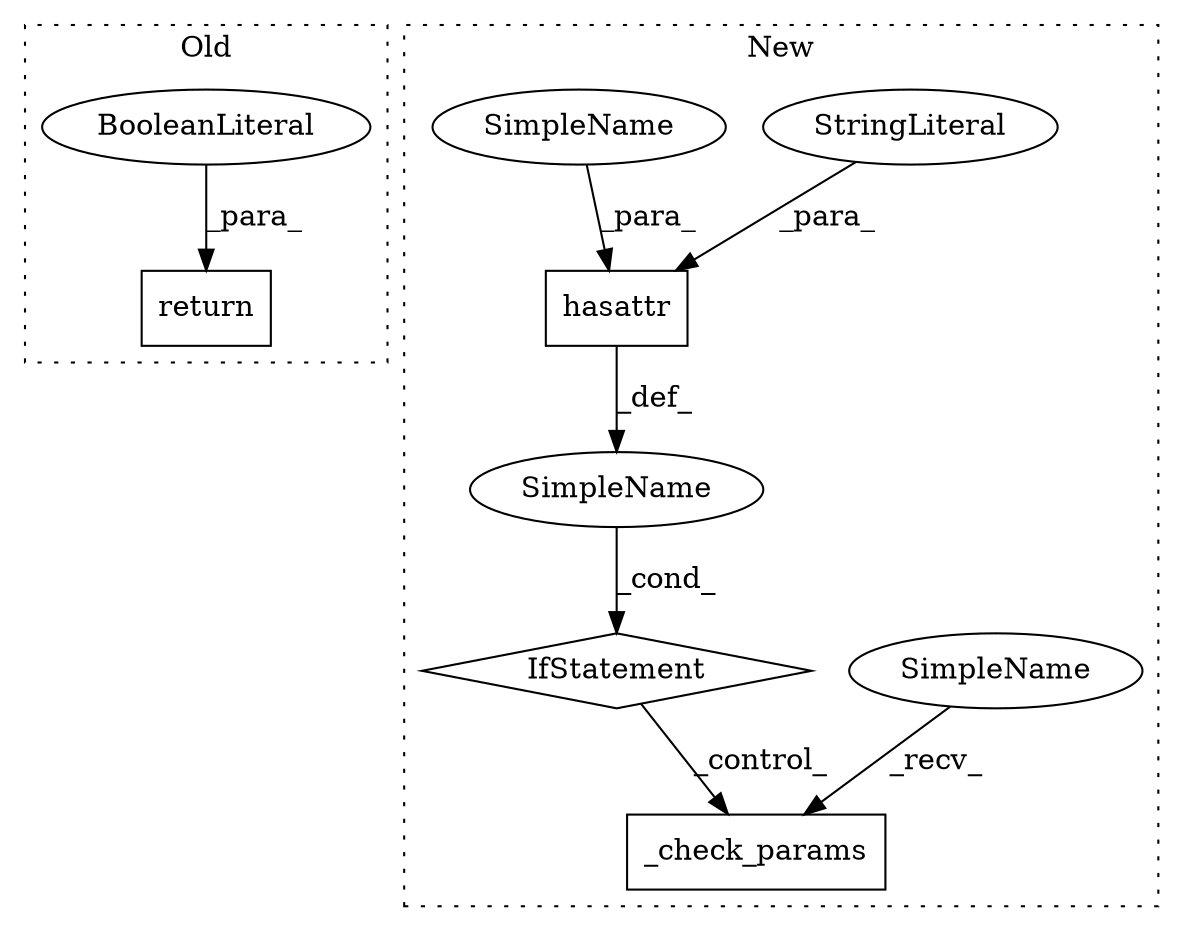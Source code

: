 digraph G {
subgraph cluster0 {
1 [label="return" a="41" s="1430" l="7" shape="box"];
3 [label="BooleanLiteral" a="9" s="1437" l="4" shape="ellipse"];
label = "Old";
style="dotted";
}
subgraph cluster1 {
2 [label="_check_params" a="32" s="1478" l="15" shape="box"];
4 [label="SimpleName" a="42" s="" l="" shape="ellipse"];
5 [label="IfStatement" a="25" s="1430,1463" l="4,2" shape="diamond"];
6 [label="hasattr" a="32" s="1434,1462" l="8,1" shape="box"];
7 [label="StringLiteral" a="45" s="1447" l="15" shape="ellipse"];
8 [label="SimpleName" a="42" s="1473" l="4" shape="ellipse"];
9 [label="SimpleName" a="42" s="1442" l="4" shape="ellipse"];
label = "New";
style="dotted";
}
3 -> 1 [label="_para_"];
4 -> 5 [label="_cond_"];
5 -> 2 [label="_control_"];
6 -> 4 [label="_def_"];
7 -> 6 [label="_para_"];
8 -> 2 [label="_recv_"];
9 -> 6 [label="_para_"];
}